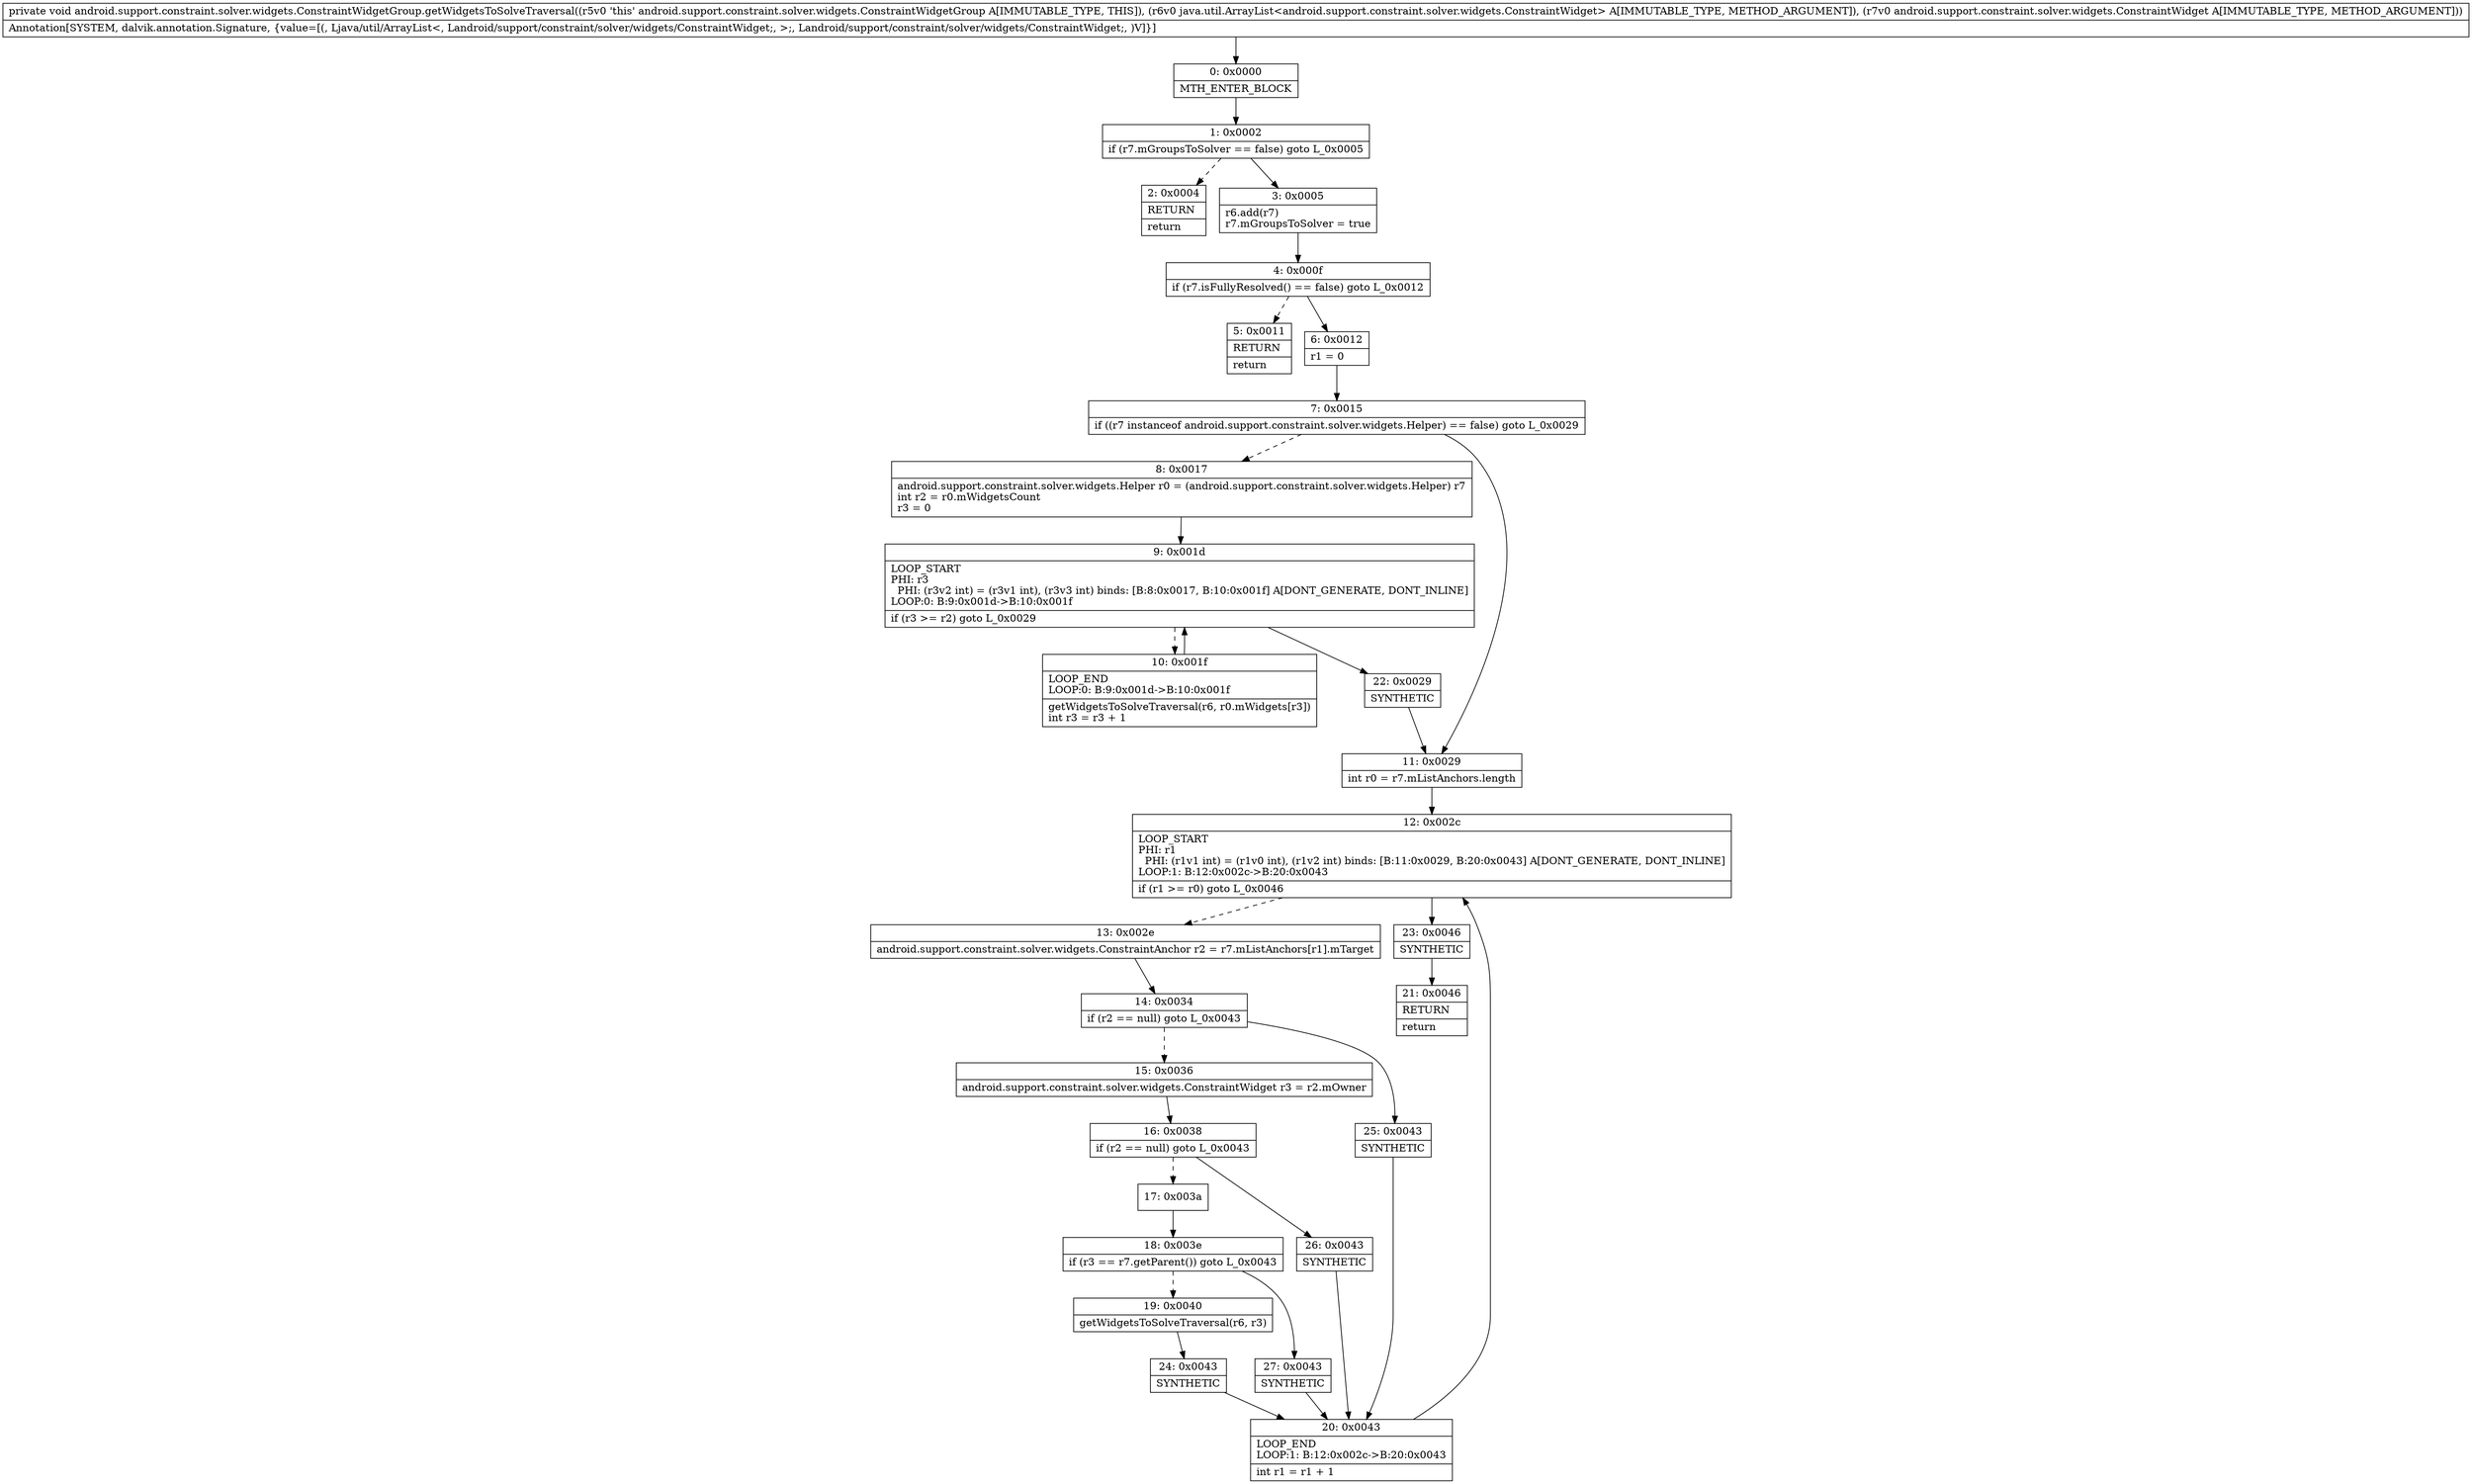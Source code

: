 digraph "CFG forandroid.support.constraint.solver.widgets.ConstraintWidgetGroup.getWidgetsToSolveTraversal(Ljava\/util\/ArrayList;Landroid\/support\/constraint\/solver\/widgets\/ConstraintWidget;)V" {
Node_0 [shape=record,label="{0\:\ 0x0000|MTH_ENTER_BLOCK\l}"];
Node_1 [shape=record,label="{1\:\ 0x0002|if (r7.mGroupsToSolver == false) goto L_0x0005\l}"];
Node_2 [shape=record,label="{2\:\ 0x0004|RETURN\l|return\l}"];
Node_3 [shape=record,label="{3\:\ 0x0005|r6.add(r7)\lr7.mGroupsToSolver = true\l}"];
Node_4 [shape=record,label="{4\:\ 0x000f|if (r7.isFullyResolved() == false) goto L_0x0012\l}"];
Node_5 [shape=record,label="{5\:\ 0x0011|RETURN\l|return\l}"];
Node_6 [shape=record,label="{6\:\ 0x0012|r1 = 0\l}"];
Node_7 [shape=record,label="{7\:\ 0x0015|if ((r7 instanceof android.support.constraint.solver.widgets.Helper) == false) goto L_0x0029\l}"];
Node_8 [shape=record,label="{8\:\ 0x0017|android.support.constraint.solver.widgets.Helper r0 = (android.support.constraint.solver.widgets.Helper) r7\lint r2 = r0.mWidgetsCount\lr3 = 0\l}"];
Node_9 [shape=record,label="{9\:\ 0x001d|LOOP_START\lPHI: r3 \l  PHI: (r3v2 int) = (r3v1 int), (r3v3 int) binds: [B:8:0x0017, B:10:0x001f] A[DONT_GENERATE, DONT_INLINE]\lLOOP:0: B:9:0x001d\-\>B:10:0x001f\l|if (r3 \>= r2) goto L_0x0029\l}"];
Node_10 [shape=record,label="{10\:\ 0x001f|LOOP_END\lLOOP:0: B:9:0x001d\-\>B:10:0x001f\l|getWidgetsToSolveTraversal(r6, r0.mWidgets[r3])\lint r3 = r3 + 1\l}"];
Node_11 [shape=record,label="{11\:\ 0x0029|int r0 = r7.mListAnchors.length\l}"];
Node_12 [shape=record,label="{12\:\ 0x002c|LOOP_START\lPHI: r1 \l  PHI: (r1v1 int) = (r1v0 int), (r1v2 int) binds: [B:11:0x0029, B:20:0x0043] A[DONT_GENERATE, DONT_INLINE]\lLOOP:1: B:12:0x002c\-\>B:20:0x0043\l|if (r1 \>= r0) goto L_0x0046\l}"];
Node_13 [shape=record,label="{13\:\ 0x002e|android.support.constraint.solver.widgets.ConstraintAnchor r2 = r7.mListAnchors[r1].mTarget\l}"];
Node_14 [shape=record,label="{14\:\ 0x0034|if (r2 == null) goto L_0x0043\l}"];
Node_15 [shape=record,label="{15\:\ 0x0036|android.support.constraint.solver.widgets.ConstraintWidget r3 = r2.mOwner\l}"];
Node_16 [shape=record,label="{16\:\ 0x0038|if (r2 == null) goto L_0x0043\l}"];
Node_17 [shape=record,label="{17\:\ 0x003a}"];
Node_18 [shape=record,label="{18\:\ 0x003e|if (r3 == r7.getParent()) goto L_0x0043\l}"];
Node_19 [shape=record,label="{19\:\ 0x0040|getWidgetsToSolveTraversal(r6, r3)\l}"];
Node_20 [shape=record,label="{20\:\ 0x0043|LOOP_END\lLOOP:1: B:12:0x002c\-\>B:20:0x0043\l|int r1 = r1 + 1\l}"];
Node_21 [shape=record,label="{21\:\ 0x0046|RETURN\l|return\l}"];
Node_22 [shape=record,label="{22\:\ 0x0029|SYNTHETIC\l}"];
Node_23 [shape=record,label="{23\:\ 0x0046|SYNTHETIC\l}"];
Node_24 [shape=record,label="{24\:\ 0x0043|SYNTHETIC\l}"];
Node_25 [shape=record,label="{25\:\ 0x0043|SYNTHETIC\l}"];
Node_26 [shape=record,label="{26\:\ 0x0043|SYNTHETIC\l}"];
Node_27 [shape=record,label="{27\:\ 0x0043|SYNTHETIC\l}"];
MethodNode[shape=record,label="{private void android.support.constraint.solver.widgets.ConstraintWidgetGroup.getWidgetsToSolveTraversal((r5v0 'this' android.support.constraint.solver.widgets.ConstraintWidgetGroup A[IMMUTABLE_TYPE, THIS]), (r6v0 java.util.ArrayList\<android.support.constraint.solver.widgets.ConstraintWidget\> A[IMMUTABLE_TYPE, METHOD_ARGUMENT]), (r7v0 android.support.constraint.solver.widgets.ConstraintWidget A[IMMUTABLE_TYPE, METHOD_ARGUMENT]))  | Annotation[SYSTEM, dalvik.annotation.Signature, \{value=[(, Ljava\/util\/ArrayList\<, Landroid\/support\/constraint\/solver\/widgets\/ConstraintWidget;, \>;, Landroid\/support\/constraint\/solver\/widgets\/ConstraintWidget;, )V]\}]\l}"];
MethodNode -> Node_0;
Node_0 -> Node_1;
Node_1 -> Node_2[style=dashed];
Node_1 -> Node_3;
Node_3 -> Node_4;
Node_4 -> Node_5[style=dashed];
Node_4 -> Node_6;
Node_6 -> Node_7;
Node_7 -> Node_8[style=dashed];
Node_7 -> Node_11;
Node_8 -> Node_9;
Node_9 -> Node_10[style=dashed];
Node_9 -> Node_22;
Node_10 -> Node_9;
Node_11 -> Node_12;
Node_12 -> Node_13[style=dashed];
Node_12 -> Node_23;
Node_13 -> Node_14;
Node_14 -> Node_15[style=dashed];
Node_14 -> Node_25;
Node_15 -> Node_16;
Node_16 -> Node_17[style=dashed];
Node_16 -> Node_26;
Node_17 -> Node_18;
Node_18 -> Node_19[style=dashed];
Node_18 -> Node_27;
Node_19 -> Node_24;
Node_20 -> Node_12;
Node_22 -> Node_11;
Node_23 -> Node_21;
Node_24 -> Node_20;
Node_25 -> Node_20;
Node_26 -> Node_20;
Node_27 -> Node_20;
}

